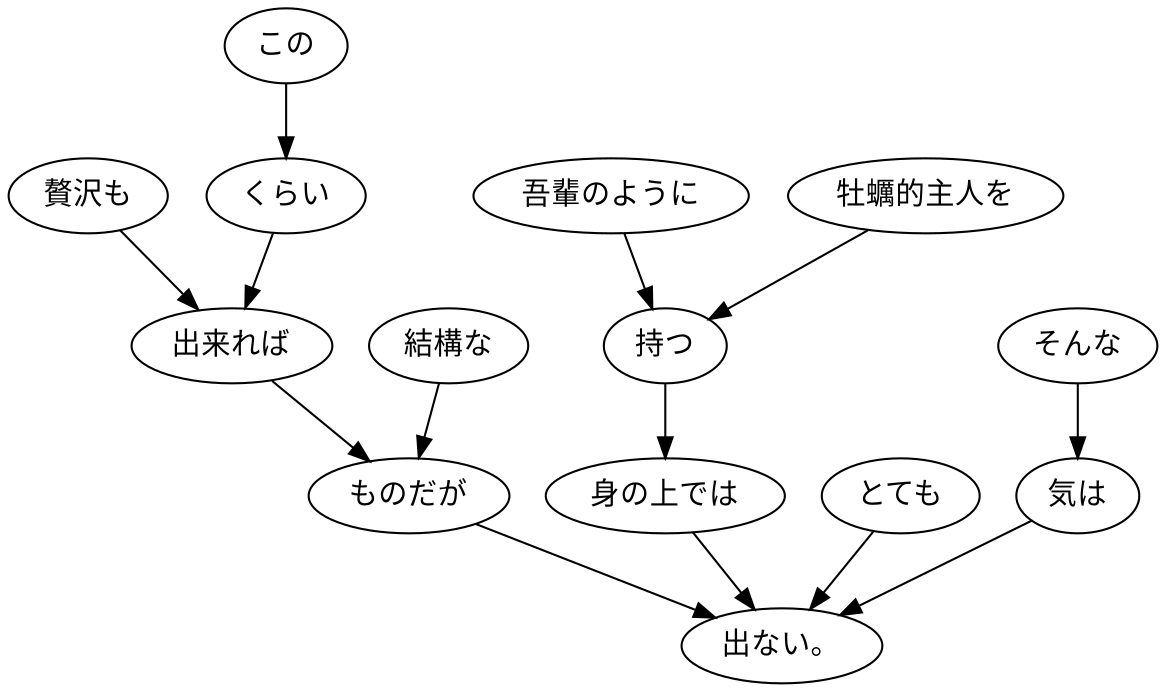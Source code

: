 digraph graph566 {
	node0 [label="贅沢も"];
	node1 [label="この"];
	node2 [label="くらい"];
	node3 [label="出来れば"];
	node4 [label="結構な"];
	node5 [label="ものだが"];
	node6 [label="吾輩のように"];
	node7 [label="牡蠣的主人を"];
	node8 [label="持つ"];
	node9 [label="身の上では"];
	node10 [label="とても"];
	node11 [label="そんな"];
	node12 [label="気は"];
	node13 [label="出ない。"];
	node0 -> node3;
	node1 -> node2;
	node2 -> node3;
	node3 -> node5;
	node4 -> node5;
	node5 -> node13;
	node6 -> node8;
	node7 -> node8;
	node8 -> node9;
	node9 -> node13;
	node10 -> node13;
	node11 -> node12;
	node12 -> node13;
}
